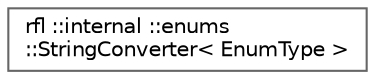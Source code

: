 digraph "类继承关系图"
{
 // LATEX_PDF_SIZE
  bgcolor="transparent";
  edge [fontname=Helvetica,fontsize=10,labelfontname=Helvetica,labelfontsize=10];
  node [fontname=Helvetica,fontsize=10,shape=box,height=0.2,width=0.4];
  rankdir="LR";
  Node0 [id="Node000000",label="rfl ::internal ::enums\l::StringConverter\< EnumType \>",height=0.2,width=0.4,color="grey40", fillcolor="white", style="filled",URL="$classrfl_01_1_1internal_01_1_1enums_1_1_string_converter.html",tooltip=" "];
}
